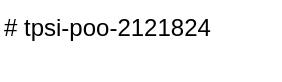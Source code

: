 <mxfile version="26.0.14">
  <diagram name="Página-1" id="h9W75QepGS6RC1PATrqR">
    <mxGraphModel dx="1008" dy="713" grid="1" gridSize="10" guides="1" tooltips="1" connect="1" arrows="1" fold="1" page="1" pageScale="1" pageWidth="11690" pageHeight="8270" math="0" shadow="0">
      <root>
        <mxCell id="0" />
        <mxCell id="1" parent="0" />
        <mxCell id="J2J5piKrdgiT3gv_6adl-1" value="# tpsi-poo-2121824" style="text;whiteSpace=wrap;html=1;" vertex="1" parent="1">
          <mxGeometry x="40" y="40" width="140" height="40" as="geometry" />
        </mxCell>
      </root>
    </mxGraphModel>
  </diagram>
</mxfile>
